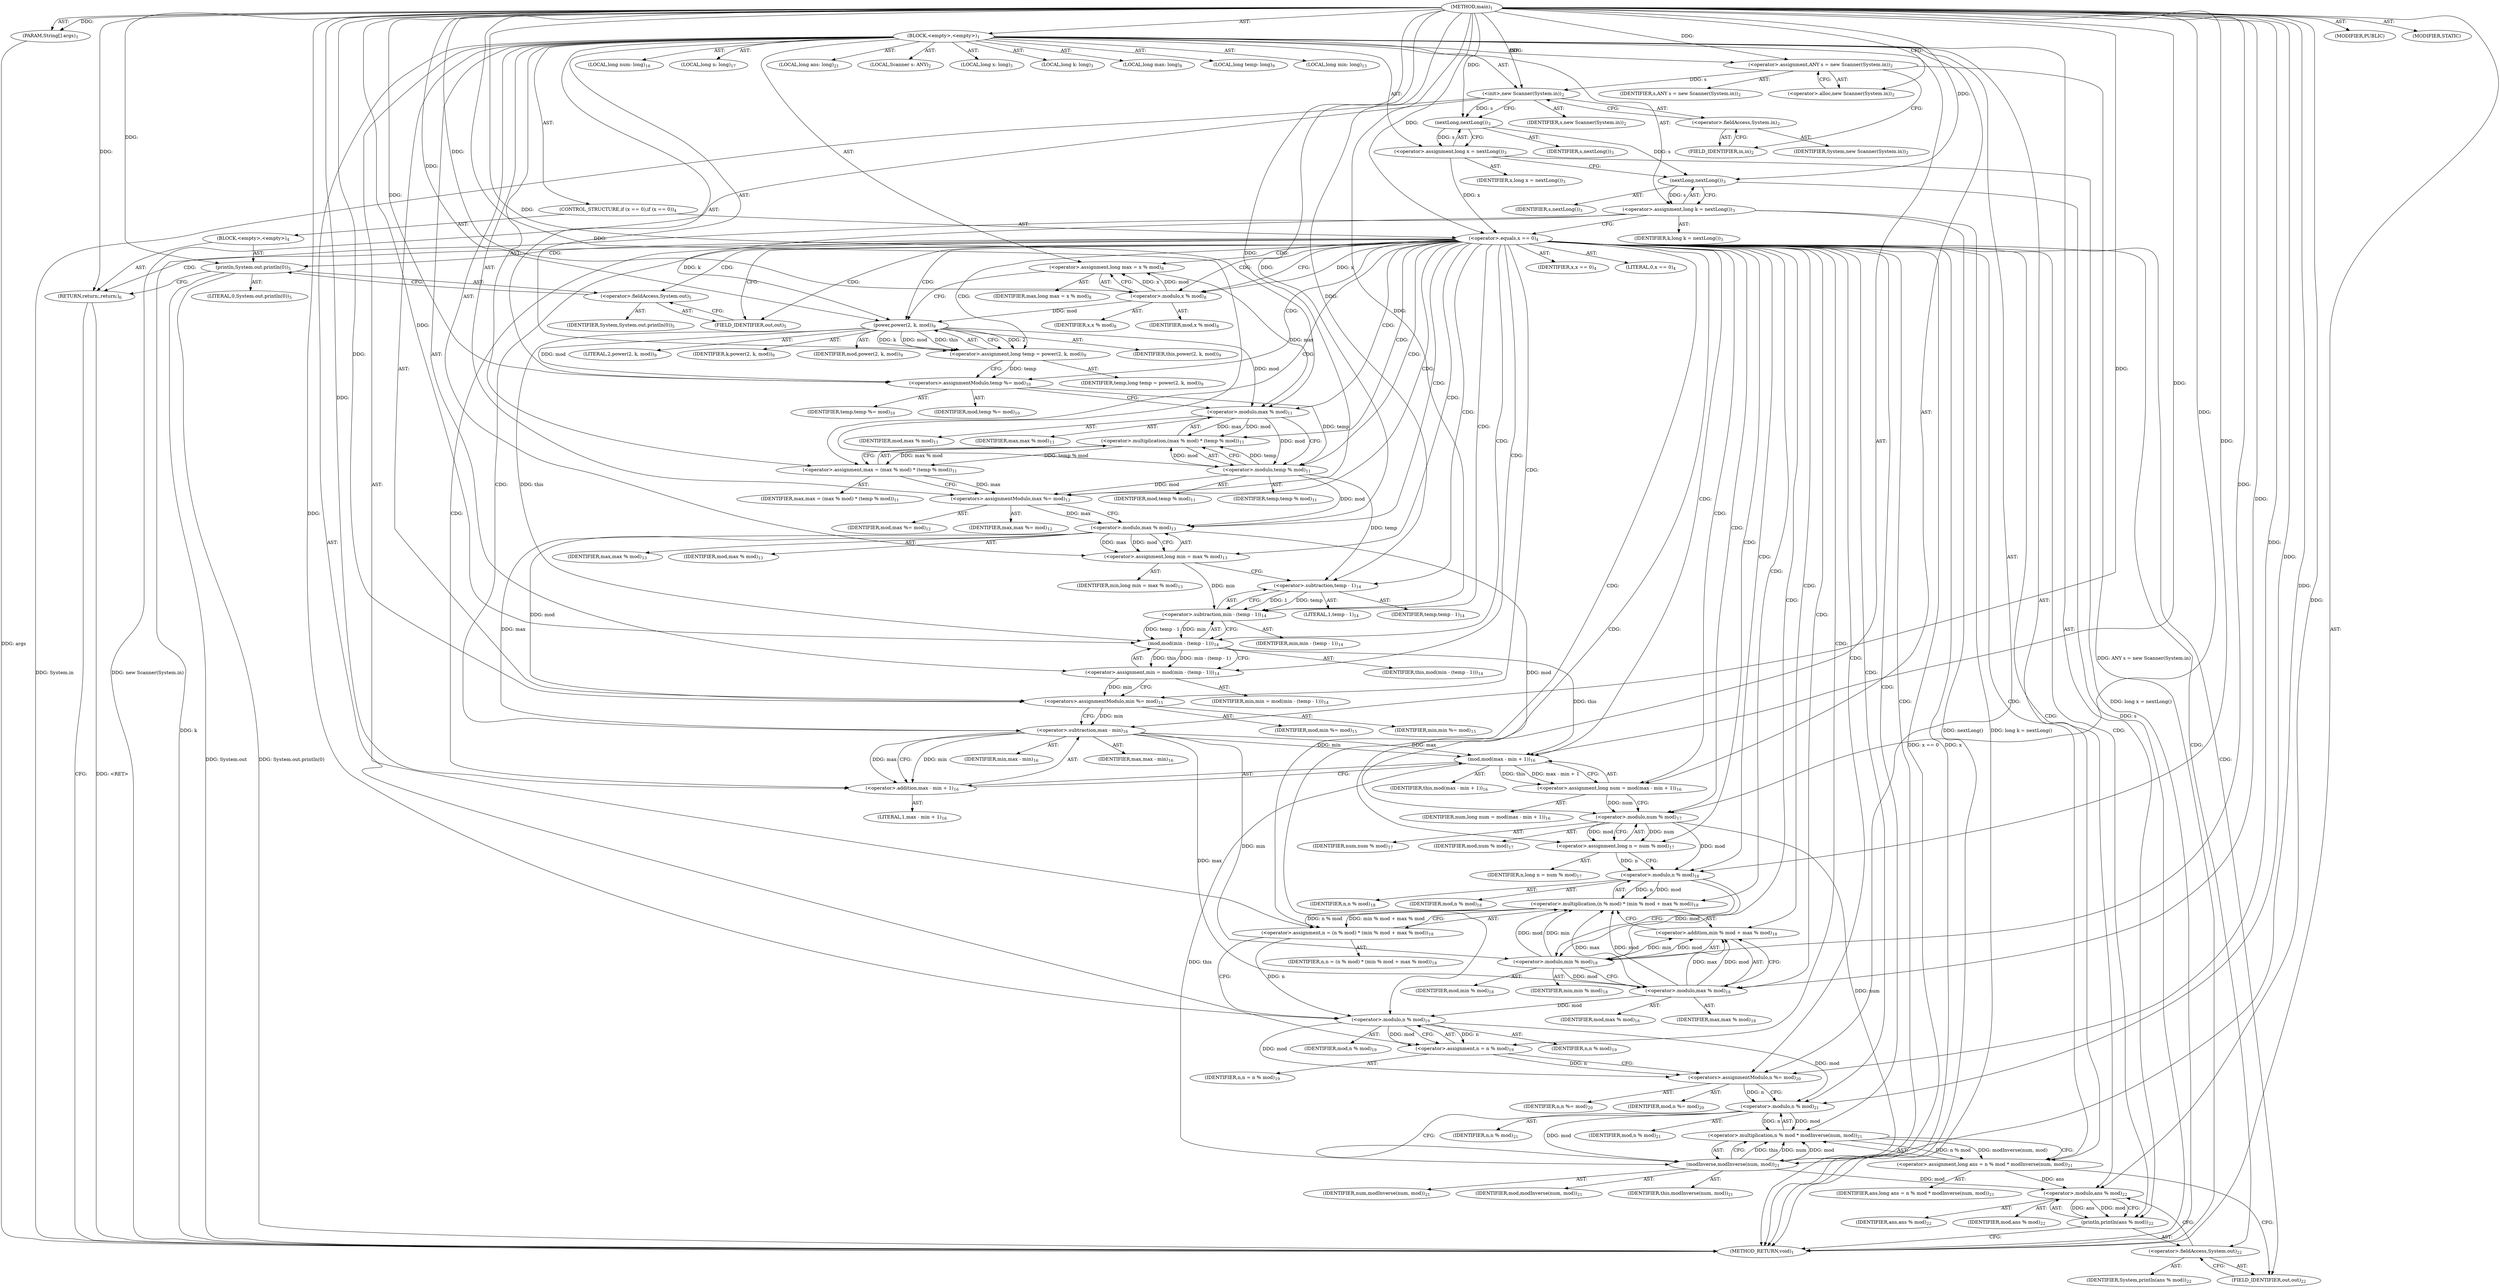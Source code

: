 digraph "main" {  
"19" [label = <(METHOD,main)<SUB>1</SUB>> ]
"20" [label = <(PARAM,String[] args)<SUB>1</SUB>> ]
"21" [label = <(BLOCK,&lt;empty&gt;,&lt;empty&gt;)<SUB>1</SUB>> ]
"4" [label = <(LOCAL,Scanner s: ANY)<SUB>2</SUB>> ]
"22" [label = <(&lt;operator&gt;.assignment,ANY s = new Scanner(System.in))<SUB>2</SUB>> ]
"23" [label = <(IDENTIFIER,s,ANY s = new Scanner(System.in))<SUB>2</SUB>> ]
"24" [label = <(&lt;operator&gt;.alloc,new Scanner(System.in))<SUB>2</SUB>> ]
"25" [label = <(&lt;init&gt;,new Scanner(System.in))<SUB>2</SUB>> ]
"3" [label = <(IDENTIFIER,s,new Scanner(System.in))<SUB>2</SUB>> ]
"26" [label = <(&lt;operator&gt;.fieldAccess,System.in)<SUB>2</SUB>> ]
"27" [label = <(IDENTIFIER,System,new Scanner(System.in))<SUB>2</SUB>> ]
"28" [label = <(FIELD_IDENTIFIER,in,in)<SUB>2</SUB>> ]
"29" [label = <(LOCAL,long x: long)<SUB>3</SUB>> ]
"30" [label = <(LOCAL,long k: long)<SUB>3</SUB>> ]
"31" [label = <(&lt;operator&gt;.assignment,long x = nextLong())<SUB>3</SUB>> ]
"32" [label = <(IDENTIFIER,x,long x = nextLong())<SUB>3</SUB>> ]
"33" [label = <(nextLong,nextLong())<SUB>3</SUB>> ]
"34" [label = <(IDENTIFIER,s,nextLong())<SUB>3</SUB>> ]
"35" [label = <(&lt;operator&gt;.assignment,long k = nextLong())<SUB>3</SUB>> ]
"36" [label = <(IDENTIFIER,k,long k = nextLong())<SUB>3</SUB>> ]
"37" [label = <(nextLong,nextLong())<SUB>3</SUB>> ]
"38" [label = <(IDENTIFIER,s,nextLong())<SUB>3</SUB>> ]
"39" [label = <(CONTROL_STRUCTURE,if (x == 0),if (x == 0))<SUB>4</SUB>> ]
"40" [label = <(&lt;operator&gt;.equals,x == 0)<SUB>4</SUB>> ]
"41" [label = <(IDENTIFIER,x,x == 0)<SUB>4</SUB>> ]
"42" [label = <(LITERAL,0,x == 0)<SUB>4</SUB>> ]
"43" [label = <(BLOCK,&lt;empty&gt;,&lt;empty&gt;)<SUB>4</SUB>> ]
"44" [label = <(println,System.out.println(0))<SUB>5</SUB>> ]
"45" [label = <(&lt;operator&gt;.fieldAccess,System.out)<SUB>5</SUB>> ]
"46" [label = <(IDENTIFIER,System,System.out.println(0))<SUB>5</SUB>> ]
"47" [label = <(FIELD_IDENTIFIER,out,out)<SUB>5</SUB>> ]
"48" [label = <(LITERAL,0,System.out.println(0))<SUB>5</SUB>> ]
"49" [label = <(RETURN,return;,return;)<SUB>6</SUB>> ]
"50" [label = <(LOCAL,long max: long)<SUB>8</SUB>> ]
"51" [label = <(&lt;operator&gt;.assignment,long max = x % mod)<SUB>8</SUB>> ]
"52" [label = <(IDENTIFIER,max,long max = x % mod)<SUB>8</SUB>> ]
"53" [label = <(&lt;operator&gt;.modulo,x % mod)<SUB>8</SUB>> ]
"54" [label = <(IDENTIFIER,x,x % mod)<SUB>8</SUB>> ]
"55" [label = <(IDENTIFIER,mod,x % mod)<SUB>8</SUB>> ]
"56" [label = <(LOCAL,long temp: long)<SUB>9</SUB>> ]
"57" [label = <(&lt;operator&gt;.assignment,long temp = power(2, k, mod))<SUB>9</SUB>> ]
"58" [label = <(IDENTIFIER,temp,long temp = power(2, k, mod))<SUB>9</SUB>> ]
"59" [label = <(power,power(2, k, mod))<SUB>9</SUB>> ]
"60" [label = <(IDENTIFIER,this,power(2, k, mod))<SUB>9</SUB>> ]
"61" [label = <(LITERAL,2,power(2, k, mod))<SUB>9</SUB>> ]
"62" [label = <(IDENTIFIER,k,power(2, k, mod))<SUB>9</SUB>> ]
"63" [label = <(IDENTIFIER,mod,power(2, k, mod))<SUB>9</SUB>> ]
"64" [label = <(&lt;operators&gt;.assignmentModulo,temp %= mod)<SUB>10</SUB>> ]
"65" [label = <(IDENTIFIER,temp,temp %= mod)<SUB>10</SUB>> ]
"66" [label = <(IDENTIFIER,mod,temp %= mod)<SUB>10</SUB>> ]
"67" [label = <(&lt;operator&gt;.assignment,max = (max % mod) * (temp % mod))<SUB>11</SUB>> ]
"68" [label = <(IDENTIFIER,max,max = (max % mod) * (temp % mod))<SUB>11</SUB>> ]
"69" [label = <(&lt;operator&gt;.multiplication,(max % mod) * (temp % mod))<SUB>11</SUB>> ]
"70" [label = <(&lt;operator&gt;.modulo,max % mod)<SUB>11</SUB>> ]
"71" [label = <(IDENTIFIER,max,max % mod)<SUB>11</SUB>> ]
"72" [label = <(IDENTIFIER,mod,max % mod)<SUB>11</SUB>> ]
"73" [label = <(&lt;operator&gt;.modulo,temp % mod)<SUB>11</SUB>> ]
"74" [label = <(IDENTIFIER,temp,temp % mod)<SUB>11</SUB>> ]
"75" [label = <(IDENTIFIER,mod,temp % mod)<SUB>11</SUB>> ]
"76" [label = <(&lt;operators&gt;.assignmentModulo,max %= mod)<SUB>12</SUB>> ]
"77" [label = <(IDENTIFIER,max,max %= mod)<SUB>12</SUB>> ]
"78" [label = <(IDENTIFIER,mod,max %= mod)<SUB>12</SUB>> ]
"79" [label = <(LOCAL,long min: long)<SUB>13</SUB>> ]
"80" [label = <(&lt;operator&gt;.assignment,long min = max % mod)<SUB>13</SUB>> ]
"81" [label = <(IDENTIFIER,min,long min = max % mod)<SUB>13</SUB>> ]
"82" [label = <(&lt;operator&gt;.modulo,max % mod)<SUB>13</SUB>> ]
"83" [label = <(IDENTIFIER,max,max % mod)<SUB>13</SUB>> ]
"84" [label = <(IDENTIFIER,mod,max % mod)<SUB>13</SUB>> ]
"85" [label = <(&lt;operator&gt;.assignment,min = mod(min - (temp - 1)))<SUB>14</SUB>> ]
"86" [label = <(IDENTIFIER,min,min = mod(min - (temp - 1)))<SUB>14</SUB>> ]
"87" [label = <(mod,mod(min - (temp - 1)))<SUB>14</SUB>> ]
"88" [label = <(IDENTIFIER,this,mod(min - (temp - 1)))<SUB>14</SUB>> ]
"89" [label = <(&lt;operator&gt;.subtraction,min - (temp - 1))<SUB>14</SUB>> ]
"90" [label = <(IDENTIFIER,min,min - (temp - 1))<SUB>14</SUB>> ]
"91" [label = <(&lt;operator&gt;.subtraction,temp - 1)<SUB>14</SUB>> ]
"92" [label = <(IDENTIFIER,temp,temp - 1)<SUB>14</SUB>> ]
"93" [label = <(LITERAL,1,temp - 1)<SUB>14</SUB>> ]
"94" [label = <(&lt;operators&gt;.assignmentModulo,min %= mod)<SUB>15</SUB>> ]
"95" [label = <(IDENTIFIER,min,min %= mod)<SUB>15</SUB>> ]
"96" [label = <(IDENTIFIER,mod,min %= mod)<SUB>15</SUB>> ]
"97" [label = <(LOCAL,long num: long)<SUB>16</SUB>> ]
"98" [label = <(&lt;operator&gt;.assignment,long num = mod(max - min + 1))<SUB>16</SUB>> ]
"99" [label = <(IDENTIFIER,num,long num = mod(max - min + 1))<SUB>16</SUB>> ]
"100" [label = <(mod,mod(max - min + 1))<SUB>16</SUB>> ]
"101" [label = <(IDENTIFIER,this,mod(max - min + 1))<SUB>16</SUB>> ]
"102" [label = <(&lt;operator&gt;.addition,max - min + 1)<SUB>16</SUB>> ]
"103" [label = <(&lt;operator&gt;.subtraction,max - min)<SUB>16</SUB>> ]
"104" [label = <(IDENTIFIER,max,max - min)<SUB>16</SUB>> ]
"105" [label = <(IDENTIFIER,min,max - min)<SUB>16</SUB>> ]
"106" [label = <(LITERAL,1,max - min + 1)<SUB>16</SUB>> ]
"107" [label = <(LOCAL,long n: long)<SUB>17</SUB>> ]
"108" [label = <(&lt;operator&gt;.assignment,long n = num % mod)<SUB>17</SUB>> ]
"109" [label = <(IDENTIFIER,n,long n = num % mod)<SUB>17</SUB>> ]
"110" [label = <(&lt;operator&gt;.modulo,num % mod)<SUB>17</SUB>> ]
"111" [label = <(IDENTIFIER,num,num % mod)<SUB>17</SUB>> ]
"112" [label = <(IDENTIFIER,mod,num % mod)<SUB>17</SUB>> ]
"113" [label = <(&lt;operator&gt;.assignment,n = (n % mod) * (min % mod + max % mod))<SUB>18</SUB>> ]
"114" [label = <(IDENTIFIER,n,n = (n % mod) * (min % mod + max % mod))<SUB>18</SUB>> ]
"115" [label = <(&lt;operator&gt;.multiplication,(n % mod) * (min % mod + max % mod))<SUB>18</SUB>> ]
"116" [label = <(&lt;operator&gt;.modulo,n % mod)<SUB>18</SUB>> ]
"117" [label = <(IDENTIFIER,n,n % mod)<SUB>18</SUB>> ]
"118" [label = <(IDENTIFIER,mod,n % mod)<SUB>18</SUB>> ]
"119" [label = <(&lt;operator&gt;.addition,min % mod + max % mod)<SUB>18</SUB>> ]
"120" [label = <(&lt;operator&gt;.modulo,min % mod)<SUB>18</SUB>> ]
"121" [label = <(IDENTIFIER,min,min % mod)<SUB>18</SUB>> ]
"122" [label = <(IDENTIFIER,mod,min % mod)<SUB>18</SUB>> ]
"123" [label = <(&lt;operator&gt;.modulo,max % mod)<SUB>18</SUB>> ]
"124" [label = <(IDENTIFIER,max,max % mod)<SUB>18</SUB>> ]
"125" [label = <(IDENTIFIER,mod,max % mod)<SUB>18</SUB>> ]
"126" [label = <(&lt;operator&gt;.assignment,n = n % mod)<SUB>19</SUB>> ]
"127" [label = <(IDENTIFIER,n,n = n % mod)<SUB>19</SUB>> ]
"128" [label = <(&lt;operator&gt;.modulo,n % mod)<SUB>19</SUB>> ]
"129" [label = <(IDENTIFIER,n,n % mod)<SUB>19</SUB>> ]
"130" [label = <(IDENTIFIER,mod,n % mod)<SUB>19</SUB>> ]
"131" [label = <(&lt;operators&gt;.assignmentModulo,n %= mod)<SUB>20</SUB>> ]
"132" [label = <(IDENTIFIER,n,n %= mod)<SUB>20</SUB>> ]
"133" [label = <(IDENTIFIER,mod,n %= mod)<SUB>20</SUB>> ]
"134" [label = <(LOCAL,long ans: long)<SUB>21</SUB>> ]
"135" [label = <(&lt;operator&gt;.assignment,long ans = n % mod * modInverse(num, mod))<SUB>21</SUB>> ]
"136" [label = <(IDENTIFIER,ans,long ans = n % mod * modInverse(num, mod))<SUB>21</SUB>> ]
"137" [label = <(&lt;operator&gt;.multiplication,n % mod * modInverse(num, mod))<SUB>21</SUB>> ]
"138" [label = <(&lt;operator&gt;.modulo,n % mod)<SUB>21</SUB>> ]
"139" [label = <(IDENTIFIER,n,n % mod)<SUB>21</SUB>> ]
"140" [label = <(IDENTIFIER,mod,n % mod)<SUB>21</SUB>> ]
"141" [label = <(modInverse,modInverse(num, mod))<SUB>21</SUB>> ]
"142" [label = <(IDENTIFIER,this,modInverse(num, mod))<SUB>21</SUB>> ]
"143" [label = <(IDENTIFIER,num,modInverse(num, mod))<SUB>21</SUB>> ]
"144" [label = <(IDENTIFIER,mod,modInverse(num, mod))<SUB>21</SUB>> ]
"145" [label = <(println,println(ans % mod))<SUB>22</SUB>> ]
"146" [label = <(&lt;operator&gt;.fieldAccess,System.out)<SUB>22</SUB>> ]
"147" [label = <(IDENTIFIER,System,println(ans % mod))<SUB>22</SUB>> ]
"148" [label = <(FIELD_IDENTIFIER,out,out)<SUB>22</SUB>> ]
"149" [label = <(&lt;operator&gt;.modulo,ans % mod)<SUB>22</SUB>> ]
"150" [label = <(IDENTIFIER,ans,ans % mod)<SUB>22</SUB>> ]
"151" [label = <(IDENTIFIER,mod,ans % mod)<SUB>22</SUB>> ]
"152" [label = <(MODIFIER,PUBLIC)> ]
"153" [label = <(MODIFIER,STATIC)> ]
"154" [label = <(METHOD_RETURN,void)<SUB>1</SUB>> ]
  "19" -> "20"  [ label = "AST: "] 
  "19" -> "21"  [ label = "AST: "] 
  "19" -> "152"  [ label = "AST: "] 
  "19" -> "153"  [ label = "AST: "] 
  "19" -> "154"  [ label = "AST: "] 
  "21" -> "4"  [ label = "AST: "] 
  "21" -> "22"  [ label = "AST: "] 
  "21" -> "25"  [ label = "AST: "] 
  "21" -> "29"  [ label = "AST: "] 
  "21" -> "30"  [ label = "AST: "] 
  "21" -> "31"  [ label = "AST: "] 
  "21" -> "35"  [ label = "AST: "] 
  "21" -> "39"  [ label = "AST: "] 
  "21" -> "50"  [ label = "AST: "] 
  "21" -> "51"  [ label = "AST: "] 
  "21" -> "56"  [ label = "AST: "] 
  "21" -> "57"  [ label = "AST: "] 
  "21" -> "64"  [ label = "AST: "] 
  "21" -> "67"  [ label = "AST: "] 
  "21" -> "76"  [ label = "AST: "] 
  "21" -> "79"  [ label = "AST: "] 
  "21" -> "80"  [ label = "AST: "] 
  "21" -> "85"  [ label = "AST: "] 
  "21" -> "94"  [ label = "AST: "] 
  "21" -> "97"  [ label = "AST: "] 
  "21" -> "98"  [ label = "AST: "] 
  "21" -> "107"  [ label = "AST: "] 
  "21" -> "108"  [ label = "AST: "] 
  "21" -> "113"  [ label = "AST: "] 
  "21" -> "126"  [ label = "AST: "] 
  "21" -> "131"  [ label = "AST: "] 
  "21" -> "134"  [ label = "AST: "] 
  "21" -> "135"  [ label = "AST: "] 
  "21" -> "145"  [ label = "AST: "] 
  "22" -> "23"  [ label = "AST: "] 
  "22" -> "24"  [ label = "AST: "] 
  "25" -> "3"  [ label = "AST: "] 
  "25" -> "26"  [ label = "AST: "] 
  "26" -> "27"  [ label = "AST: "] 
  "26" -> "28"  [ label = "AST: "] 
  "31" -> "32"  [ label = "AST: "] 
  "31" -> "33"  [ label = "AST: "] 
  "33" -> "34"  [ label = "AST: "] 
  "35" -> "36"  [ label = "AST: "] 
  "35" -> "37"  [ label = "AST: "] 
  "37" -> "38"  [ label = "AST: "] 
  "39" -> "40"  [ label = "AST: "] 
  "39" -> "43"  [ label = "AST: "] 
  "40" -> "41"  [ label = "AST: "] 
  "40" -> "42"  [ label = "AST: "] 
  "43" -> "44"  [ label = "AST: "] 
  "43" -> "49"  [ label = "AST: "] 
  "44" -> "45"  [ label = "AST: "] 
  "44" -> "48"  [ label = "AST: "] 
  "45" -> "46"  [ label = "AST: "] 
  "45" -> "47"  [ label = "AST: "] 
  "51" -> "52"  [ label = "AST: "] 
  "51" -> "53"  [ label = "AST: "] 
  "53" -> "54"  [ label = "AST: "] 
  "53" -> "55"  [ label = "AST: "] 
  "57" -> "58"  [ label = "AST: "] 
  "57" -> "59"  [ label = "AST: "] 
  "59" -> "60"  [ label = "AST: "] 
  "59" -> "61"  [ label = "AST: "] 
  "59" -> "62"  [ label = "AST: "] 
  "59" -> "63"  [ label = "AST: "] 
  "64" -> "65"  [ label = "AST: "] 
  "64" -> "66"  [ label = "AST: "] 
  "67" -> "68"  [ label = "AST: "] 
  "67" -> "69"  [ label = "AST: "] 
  "69" -> "70"  [ label = "AST: "] 
  "69" -> "73"  [ label = "AST: "] 
  "70" -> "71"  [ label = "AST: "] 
  "70" -> "72"  [ label = "AST: "] 
  "73" -> "74"  [ label = "AST: "] 
  "73" -> "75"  [ label = "AST: "] 
  "76" -> "77"  [ label = "AST: "] 
  "76" -> "78"  [ label = "AST: "] 
  "80" -> "81"  [ label = "AST: "] 
  "80" -> "82"  [ label = "AST: "] 
  "82" -> "83"  [ label = "AST: "] 
  "82" -> "84"  [ label = "AST: "] 
  "85" -> "86"  [ label = "AST: "] 
  "85" -> "87"  [ label = "AST: "] 
  "87" -> "88"  [ label = "AST: "] 
  "87" -> "89"  [ label = "AST: "] 
  "89" -> "90"  [ label = "AST: "] 
  "89" -> "91"  [ label = "AST: "] 
  "91" -> "92"  [ label = "AST: "] 
  "91" -> "93"  [ label = "AST: "] 
  "94" -> "95"  [ label = "AST: "] 
  "94" -> "96"  [ label = "AST: "] 
  "98" -> "99"  [ label = "AST: "] 
  "98" -> "100"  [ label = "AST: "] 
  "100" -> "101"  [ label = "AST: "] 
  "100" -> "102"  [ label = "AST: "] 
  "102" -> "103"  [ label = "AST: "] 
  "102" -> "106"  [ label = "AST: "] 
  "103" -> "104"  [ label = "AST: "] 
  "103" -> "105"  [ label = "AST: "] 
  "108" -> "109"  [ label = "AST: "] 
  "108" -> "110"  [ label = "AST: "] 
  "110" -> "111"  [ label = "AST: "] 
  "110" -> "112"  [ label = "AST: "] 
  "113" -> "114"  [ label = "AST: "] 
  "113" -> "115"  [ label = "AST: "] 
  "115" -> "116"  [ label = "AST: "] 
  "115" -> "119"  [ label = "AST: "] 
  "116" -> "117"  [ label = "AST: "] 
  "116" -> "118"  [ label = "AST: "] 
  "119" -> "120"  [ label = "AST: "] 
  "119" -> "123"  [ label = "AST: "] 
  "120" -> "121"  [ label = "AST: "] 
  "120" -> "122"  [ label = "AST: "] 
  "123" -> "124"  [ label = "AST: "] 
  "123" -> "125"  [ label = "AST: "] 
  "126" -> "127"  [ label = "AST: "] 
  "126" -> "128"  [ label = "AST: "] 
  "128" -> "129"  [ label = "AST: "] 
  "128" -> "130"  [ label = "AST: "] 
  "131" -> "132"  [ label = "AST: "] 
  "131" -> "133"  [ label = "AST: "] 
  "135" -> "136"  [ label = "AST: "] 
  "135" -> "137"  [ label = "AST: "] 
  "137" -> "138"  [ label = "AST: "] 
  "137" -> "141"  [ label = "AST: "] 
  "138" -> "139"  [ label = "AST: "] 
  "138" -> "140"  [ label = "AST: "] 
  "141" -> "142"  [ label = "AST: "] 
  "141" -> "143"  [ label = "AST: "] 
  "141" -> "144"  [ label = "AST: "] 
  "145" -> "146"  [ label = "AST: "] 
  "145" -> "149"  [ label = "AST: "] 
  "146" -> "147"  [ label = "AST: "] 
  "146" -> "148"  [ label = "AST: "] 
  "149" -> "150"  [ label = "AST: "] 
  "149" -> "151"  [ label = "AST: "] 
  "22" -> "28"  [ label = "CFG: "] 
  "25" -> "33"  [ label = "CFG: "] 
  "31" -> "37"  [ label = "CFG: "] 
  "35" -> "40"  [ label = "CFG: "] 
  "51" -> "59"  [ label = "CFG: "] 
  "57" -> "64"  [ label = "CFG: "] 
  "64" -> "70"  [ label = "CFG: "] 
  "67" -> "76"  [ label = "CFG: "] 
  "76" -> "82"  [ label = "CFG: "] 
  "80" -> "91"  [ label = "CFG: "] 
  "85" -> "94"  [ label = "CFG: "] 
  "94" -> "103"  [ label = "CFG: "] 
  "98" -> "110"  [ label = "CFG: "] 
  "108" -> "116"  [ label = "CFG: "] 
  "113" -> "128"  [ label = "CFG: "] 
  "126" -> "131"  [ label = "CFG: "] 
  "131" -> "138"  [ label = "CFG: "] 
  "135" -> "148"  [ label = "CFG: "] 
  "145" -> "154"  [ label = "CFG: "] 
  "24" -> "22"  [ label = "CFG: "] 
  "26" -> "25"  [ label = "CFG: "] 
  "33" -> "31"  [ label = "CFG: "] 
  "37" -> "35"  [ label = "CFG: "] 
  "40" -> "47"  [ label = "CFG: "] 
  "40" -> "53"  [ label = "CFG: "] 
  "53" -> "51"  [ label = "CFG: "] 
  "59" -> "57"  [ label = "CFG: "] 
  "69" -> "67"  [ label = "CFG: "] 
  "82" -> "80"  [ label = "CFG: "] 
  "87" -> "85"  [ label = "CFG: "] 
  "100" -> "98"  [ label = "CFG: "] 
  "110" -> "108"  [ label = "CFG: "] 
  "115" -> "113"  [ label = "CFG: "] 
  "128" -> "126"  [ label = "CFG: "] 
  "137" -> "135"  [ label = "CFG: "] 
  "146" -> "149"  [ label = "CFG: "] 
  "149" -> "145"  [ label = "CFG: "] 
  "28" -> "26"  [ label = "CFG: "] 
  "44" -> "49"  [ label = "CFG: "] 
  "49" -> "154"  [ label = "CFG: "] 
  "70" -> "73"  [ label = "CFG: "] 
  "73" -> "69"  [ label = "CFG: "] 
  "89" -> "87"  [ label = "CFG: "] 
  "102" -> "100"  [ label = "CFG: "] 
  "116" -> "120"  [ label = "CFG: "] 
  "119" -> "115"  [ label = "CFG: "] 
  "138" -> "141"  [ label = "CFG: "] 
  "141" -> "137"  [ label = "CFG: "] 
  "148" -> "146"  [ label = "CFG: "] 
  "45" -> "44"  [ label = "CFG: "] 
  "91" -> "89"  [ label = "CFG: "] 
  "103" -> "102"  [ label = "CFG: "] 
  "120" -> "123"  [ label = "CFG: "] 
  "123" -> "119"  [ label = "CFG: "] 
  "47" -> "45"  [ label = "CFG: "] 
  "19" -> "24"  [ label = "CFG: "] 
  "49" -> "154"  [ label = "DDG: &lt;RET&gt;"] 
  "20" -> "154"  [ label = "DDG: args"] 
  "22" -> "154"  [ label = "DDG: ANY s = new Scanner(System.in)"] 
  "25" -> "154"  [ label = "DDG: System.in"] 
  "25" -> "154"  [ label = "DDG: new Scanner(System.in)"] 
  "31" -> "154"  [ label = "DDG: long x = nextLong()"] 
  "35" -> "154"  [ label = "DDG: k"] 
  "37" -> "154"  [ label = "DDG: s"] 
  "35" -> "154"  [ label = "DDG: nextLong()"] 
  "35" -> "154"  [ label = "DDG: long k = nextLong()"] 
  "40" -> "154"  [ label = "DDG: x"] 
  "40" -> "154"  [ label = "DDG: x == 0"] 
  "44" -> "154"  [ label = "DDG: System.out"] 
  "44" -> "154"  [ label = "DDG: System.out.println(0)"] 
  "19" -> "20"  [ label = "DDG: "] 
  "19" -> "22"  [ label = "DDG: "] 
  "33" -> "31"  [ label = "DDG: s"] 
  "37" -> "35"  [ label = "DDG: s"] 
  "53" -> "51"  [ label = "DDG: x"] 
  "53" -> "51"  [ label = "DDG: mod"] 
  "59" -> "57"  [ label = "DDG: this"] 
  "59" -> "57"  [ label = "DDG: 2"] 
  "59" -> "57"  [ label = "DDG: k"] 
  "59" -> "57"  [ label = "DDG: mod"] 
  "59" -> "64"  [ label = "DDG: mod"] 
  "19" -> "64"  [ label = "DDG: "] 
  "69" -> "67"  [ label = "DDG: max % mod"] 
  "69" -> "67"  [ label = "DDG: temp % mod"] 
  "73" -> "76"  [ label = "DDG: mod"] 
  "19" -> "76"  [ label = "DDG: "] 
  "82" -> "80"  [ label = "DDG: max"] 
  "82" -> "80"  [ label = "DDG: mod"] 
  "87" -> "85"  [ label = "DDG: this"] 
  "87" -> "85"  [ label = "DDG: min - (temp - 1)"] 
  "82" -> "94"  [ label = "DDG: mod"] 
  "19" -> "94"  [ label = "DDG: "] 
  "100" -> "98"  [ label = "DDG: this"] 
  "100" -> "98"  [ label = "DDG: max - min + 1"] 
  "110" -> "108"  [ label = "DDG: num"] 
  "110" -> "108"  [ label = "DDG: mod"] 
  "115" -> "113"  [ label = "DDG: n % mod"] 
  "115" -> "113"  [ label = "DDG: min % mod + max % mod"] 
  "128" -> "126"  [ label = "DDG: n"] 
  "128" -> "126"  [ label = "DDG: mod"] 
  "128" -> "131"  [ label = "DDG: mod"] 
  "19" -> "131"  [ label = "DDG: "] 
  "137" -> "135"  [ label = "DDG: n % mod"] 
  "137" -> "135"  [ label = "DDG: modInverse(num, mod)"] 
  "22" -> "25"  [ label = "DDG: s"] 
  "19" -> "25"  [ label = "DDG: "] 
  "57" -> "64"  [ label = "DDG: temp"] 
  "67" -> "76"  [ label = "DDG: max"] 
  "85" -> "94"  [ label = "DDG: min"] 
  "126" -> "131"  [ label = "DDG: n"] 
  "149" -> "145"  [ label = "DDG: ans"] 
  "149" -> "145"  [ label = "DDG: mod"] 
  "25" -> "33"  [ label = "DDG: s"] 
  "19" -> "33"  [ label = "DDG: "] 
  "33" -> "37"  [ label = "DDG: s"] 
  "19" -> "37"  [ label = "DDG: "] 
  "31" -> "40"  [ label = "DDG: x"] 
  "19" -> "40"  [ label = "DDG: "] 
  "19" -> "49"  [ label = "DDG: "] 
  "40" -> "53"  [ label = "DDG: x"] 
  "19" -> "53"  [ label = "DDG: "] 
  "19" -> "59"  [ label = "DDG: "] 
  "35" -> "59"  [ label = "DDG: k"] 
  "53" -> "59"  [ label = "DDG: mod"] 
  "70" -> "69"  [ label = "DDG: max"] 
  "70" -> "69"  [ label = "DDG: mod"] 
  "73" -> "69"  [ label = "DDG: temp"] 
  "73" -> "69"  [ label = "DDG: mod"] 
  "76" -> "82"  [ label = "DDG: max"] 
  "19" -> "82"  [ label = "DDG: "] 
  "73" -> "82"  [ label = "DDG: mod"] 
  "59" -> "87"  [ label = "DDG: this"] 
  "19" -> "87"  [ label = "DDG: "] 
  "89" -> "87"  [ label = "DDG: min"] 
  "89" -> "87"  [ label = "DDG: temp - 1"] 
  "87" -> "100"  [ label = "DDG: this"] 
  "19" -> "100"  [ label = "DDG: "] 
  "103" -> "100"  [ label = "DDG: max"] 
  "103" -> "100"  [ label = "DDG: min"] 
  "98" -> "110"  [ label = "DDG: num"] 
  "19" -> "110"  [ label = "DDG: "] 
  "82" -> "110"  [ label = "DDG: mod"] 
  "116" -> "115"  [ label = "DDG: n"] 
  "116" -> "115"  [ label = "DDG: mod"] 
  "120" -> "115"  [ label = "DDG: min"] 
  "120" -> "115"  [ label = "DDG: mod"] 
  "123" -> "115"  [ label = "DDG: max"] 
  "123" -> "115"  [ label = "DDG: mod"] 
  "113" -> "128"  [ label = "DDG: n"] 
  "19" -> "128"  [ label = "DDG: "] 
  "123" -> "128"  [ label = "DDG: mod"] 
  "138" -> "137"  [ label = "DDG: n"] 
  "138" -> "137"  [ label = "DDG: mod"] 
  "141" -> "137"  [ label = "DDG: this"] 
  "141" -> "137"  [ label = "DDG: num"] 
  "141" -> "137"  [ label = "DDG: mod"] 
  "135" -> "149"  [ label = "DDG: ans"] 
  "19" -> "149"  [ label = "DDG: "] 
  "141" -> "149"  [ label = "DDG: mod"] 
  "19" -> "44"  [ label = "DDG: "] 
  "51" -> "70"  [ label = "DDG: max"] 
  "19" -> "70"  [ label = "DDG: "] 
  "59" -> "70"  [ label = "DDG: mod"] 
  "64" -> "73"  [ label = "DDG: temp"] 
  "19" -> "73"  [ label = "DDG: "] 
  "70" -> "73"  [ label = "DDG: mod"] 
  "80" -> "89"  [ label = "DDG: min"] 
  "19" -> "89"  [ label = "DDG: "] 
  "91" -> "89"  [ label = "DDG: temp"] 
  "91" -> "89"  [ label = "DDG: 1"] 
  "103" -> "102"  [ label = "DDG: max"] 
  "103" -> "102"  [ label = "DDG: min"] 
  "19" -> "102"  [ label = "DDG: "] 
  "108" -> "116"  [ label = "DDG: n"] 
  "19" -> "116"  [ label = "DDG: "] 
  "110" -> "116"  [ label = "DDG: mod"] 
  "120" -> "119"  [ label = "DDG: min"] 
  "120" -> "119"  [ label = "DDG: mod"] 
  "123" -> "119"  [ label = "DDG: max"] 
  "123" -> "119"  [ label = "DDG: mod"] 
  "131" -> "138"  [ label = "DDG: n"] 
  "19" -> "138"  [ label = "DDG: "] 
  "128" -> "138"  [ label = "DDG: mod"] 
  "100" -> "141"  [ label = "DDG: this"] 
  "19" -> "141"  [ label = "DDG: "] 
  "110" -> "141"  [ label = "DDG: num"] 
  "138" -> "141"  [ label = "DDG: mod"] 
  "73" -> "91"  [ label = "DDG: temp"] 
  "19" -> "91"  [ label = "DDG: "] 
  "82" -> "103"  [ label = "DDG: max"] 
  "19" -> "103"  [ label = "DDG: "] 
  "94" -> "103"  [ label = "DDG: min"] 
  "103" -> "120"  [ label = "DDG: min"] 
  "19" -> "120"  [ label = "DDG: "] 
  "116" -> "120"  [ label = "DDG: mod"] 
  "103" -> "123"  [ label = "DDG: max"] 
  "19" -> "123"  [ label = "DDG: "] 
  "120" -> "123"  [ label = "DDG: mod"] 
  "40" -> "94"  [ label = "CDG: "] 
  "40" -> "115"  [ label = "CDG: "] 
  "40" -> "73"  [ label = "CDG: "] 
  "40" -> "64"  [ label = "CDG: "] 
  "40" -> "51"  [ label = "CDG: "] 
  "40" -> "57"  [ label = "CDG: "] 
  "40" -> "98"  [ label = "CDG: "] 
  "40" -> "120"  [ label = "CDG: "] 
  "40" -> "113"  [ label = "CDG: "] 
  "40" -> "145"  [ label = "CDG: "] 
  "40" -> "146"  [ label = "CDG: "] 
  "40" -> "128"  [ label = "CDG: "] 
  "40" -> "102"  [ label = "CDG: "] 
  "40" -> "131"  [ label = "CDG: "] 
  "40" -> "85"  [ label = "CDG: "] 
  "40" -> "149"  [ label = "CDG: "] 
  "40" -> "103"  [ label = "CDG: "] 
  "40" -> "69"  [ label = "CDG: "] 
  "40" -> "67"  [ label = "CDG: "] 
  "40" -> "119"  [ label = "CDG: "] 
  "40" -> "76"  [ label = "CDG: "] 
  "40" -> "59"  [ label = "CDG: "] 
  "40" -> "87"  [ label = "CDG: "] 
  "40" -> "91"  [ label = "CDG: "] 
  "40" -> "44"  [ label = "CDG: "] 
  "40" -> "138"  [ label = "CDG: "] 
  "40" -> "148"  [ label = "CDG: "] 
  "40" -> "137"  [ label = "CDG: "] 
  "40" -> "80"  [ label = "CDG: "] 
  "40" -> "100"  [ label = "CDG: "] 
  "40" -> "70"  [ label = "CDG: "] 
  "40" -> "108"  [ label = "CDG: "] 
  "40" -> "47"  [ label = "CDG: "] 
  "40" -> "141"  [ label = "CDG: "] 
  "40" -> "49"  [ label = "CDG: "] 
  "40" -> "89"  [ label = "CDG: "] 
  "40" -> "116"  [ label = "CDG: "] 
  "40" -> "45"  [ label = "CDG: "] 
  "40" -> "123"  [ label = "CDG: "] 
  "40" -> "82"  [ label = "CDG: "] 
  "40" -> "126"  [ label = "CDG: "] 
  "40" -> "53"  [ label = "CDG: "] 
  "40" -> "135"  [ label = "CDG: "] 
  "40" -> "110"  [ label = "CDG: "] 
}

